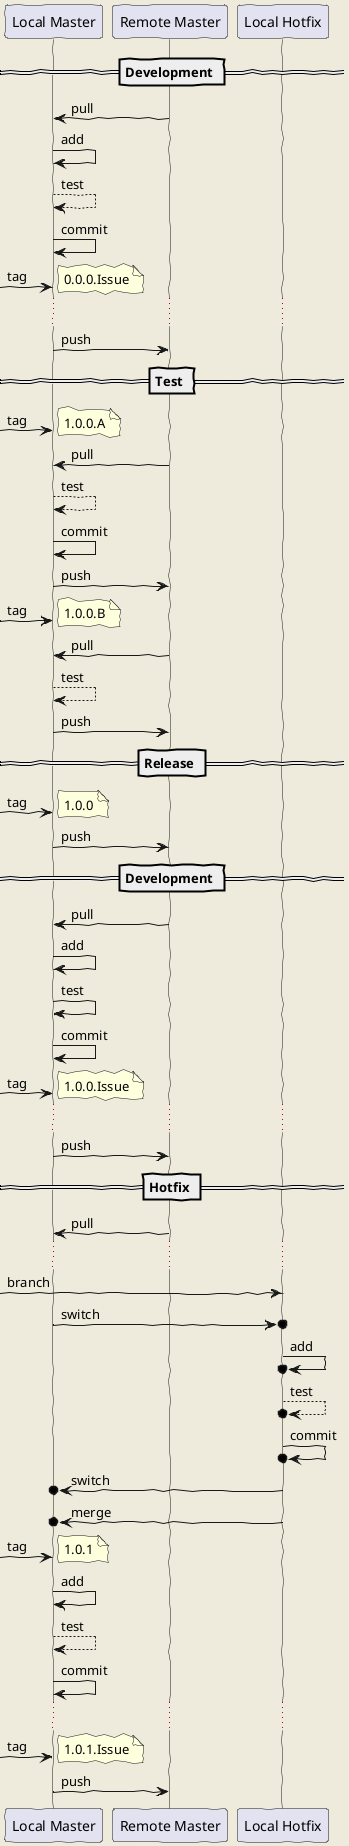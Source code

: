 @startuml
skinparam lifelineStrategy solid
skinparam backgroundColor #EEEBDC
skinparam handwritten true
participant "Local Master" as Local
participant "Remote Master" as Remote
participant "Local Hotfix" as Hotfix

== Development ==
Remote -> Local: pull
Local -> Local: add
Local --> Local: test
Local -> Local: commit

[-> Local: tag
note right: 0.0.0.Issue
...
Local -> Remote: push

== Test ==

[-> Local: tag
note right: 1.0.0.A
Remote -> Local: pull
Local --> Local: test
Local -> Local: commit
Local -> Remote: push

[-> Local: tag
note right: 1.0.0.B
Remote -> Local: pull
Local --> Local: test
Local -> Remote: push

== Release ==
[-> Local: tag
note right: 1.0.0
Local -> Remote: push

== Development ==
Remote -> Local: pull
Local -> Local: add
Local -> Local: test
Local -> Local: commit

[-> Local: tag
note right: 1.0.0.Issue
...
Local -> Remote: push


== Hotfix ==
Remote -> Local: pull
...

[-> Hotfix: branch
Local ->o Hotfix: switch
Hotfix ->o Hotfix: add
Hotfix -->o Hotfix: test
Hotfix ->o Hotfix: commit
Hotfix ->o Local: switch
Hotfix ->o Local: merge
[-> Local: tag
note right: 1.0.1

Local -> Local: add
Local --> Local: test
Local -> Local: commit
...
[-> Local: tag
note right: 1.0.1.Issue
Local -> Remote: push
@enduml
